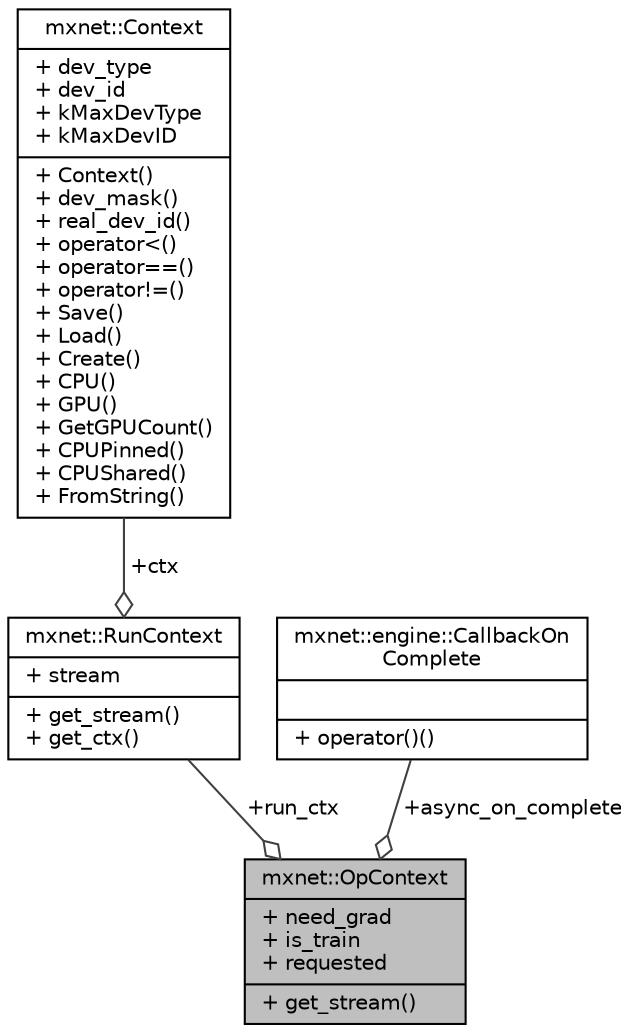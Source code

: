 digraph "mxnet::OpContext"
{
  edge [fontname="Helvetica",fontsize="10",labelfontname="Helvetica",labelfontsize="10"];
  node [fontname="Helvetica",fontsize="10",shape=record];
  Node1 [label="{mxnet::OpContext\n|+ need_grad\l+ is_train\l+ requested\l|+ get_stream()\l}",height=0.2,width=0.4,color="black", fillcolor="grey75", style="filled", fontcolor="black"];
  Node2 -> Node1 [color="grey25",fontsize="10",style="solid",label=" +run_ctx" ,arrowhead="odiamond",fontname="Helvetica"];
  Node2 [label="{mxnet::RunContext\n|+ stream\l|+ get_stream()\l+ get_ctx()\l}",height=0.2,width=0.4,color="black", fillcolor="white", style="filled",URL="$structmxnet_1_1RunContext.html",tooltip="execution time context. The information needed in runtime for actual execution. "];
  Node3 -> Node2 [color="grey25",fontsize="10",style="solid",label=" +ctx" ,arrowhead="odiamond",fontname="Helvetica"];
  Node3 [label="{mxnet::Context\n|+ dev_type\l+ dev_id\l+ kMaxDevType\l+ kMaxDevID\l|+ Context()\l+ dev_mask()\l+ real_dev_id()\l+ operator\<()\l+ operator==()\l+ operator!=()\l+ Save()\l+ Load()\l+ Create()\l+ CPU()\l+ GPU()\l+ GetGPUCount()\l+ CPUPinned()\l+ CPUShared()\l+ FromString()\l}",height=0.2,width=0.4,color="black", fillcolor="white", style="filled",URL="$structmxnet_1_1Context.html",tooltip="Context information about the execution environment. "];
  Node4 -> Node1 [color="grey25",fontsize="10",style="solid",label=" +async_on_complete" ,arrowhead="odiamond",fontname="Helvetica"];
  Node4 [label="{mxnet::engine::CallbackOn\lComplete\n||+ operator()()\l}",height=0.2,width=0.4,color="black", fillcolor="white", style="filled",URL="$classmxnet_1_1engine_1_1CallbackOnComplete.html",tooltip="OnComplete Callback to the engine, called by AsyncFn when action completes. "];
}
